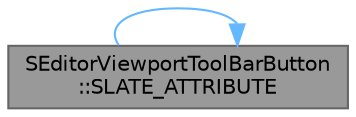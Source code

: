 digraph "SEditorViewportToolBarButton::SLATE_ATTRIBUTE"
{
 // INTERACTIVE_SVG=YES
 // LATEX_PDF_SIZE
  bgcolor="transparent";
  edge [fontname=Helvetica,fontsize=10,labelfontname=Helvetica,labelfontsize=10];
  node [fontname=Helvetica,fontsize=10,shape=box,height=0.2,width=0.4];
  rankdir="LR";
  Node1 [id="Node000001",label="SEditorViewportToolBarButton\l::SLATE_ATTRIBUTE",height=0.2,width=0.4,color="gray40", fillcolor="grey60", style="filled", fontcolor="black",tooltip="Checked state of the button."];
  Node1 -> Node1 [id="edge1_Node000001_Node000001",color="steelblue1",style="solid",tooltip=" "];
}
